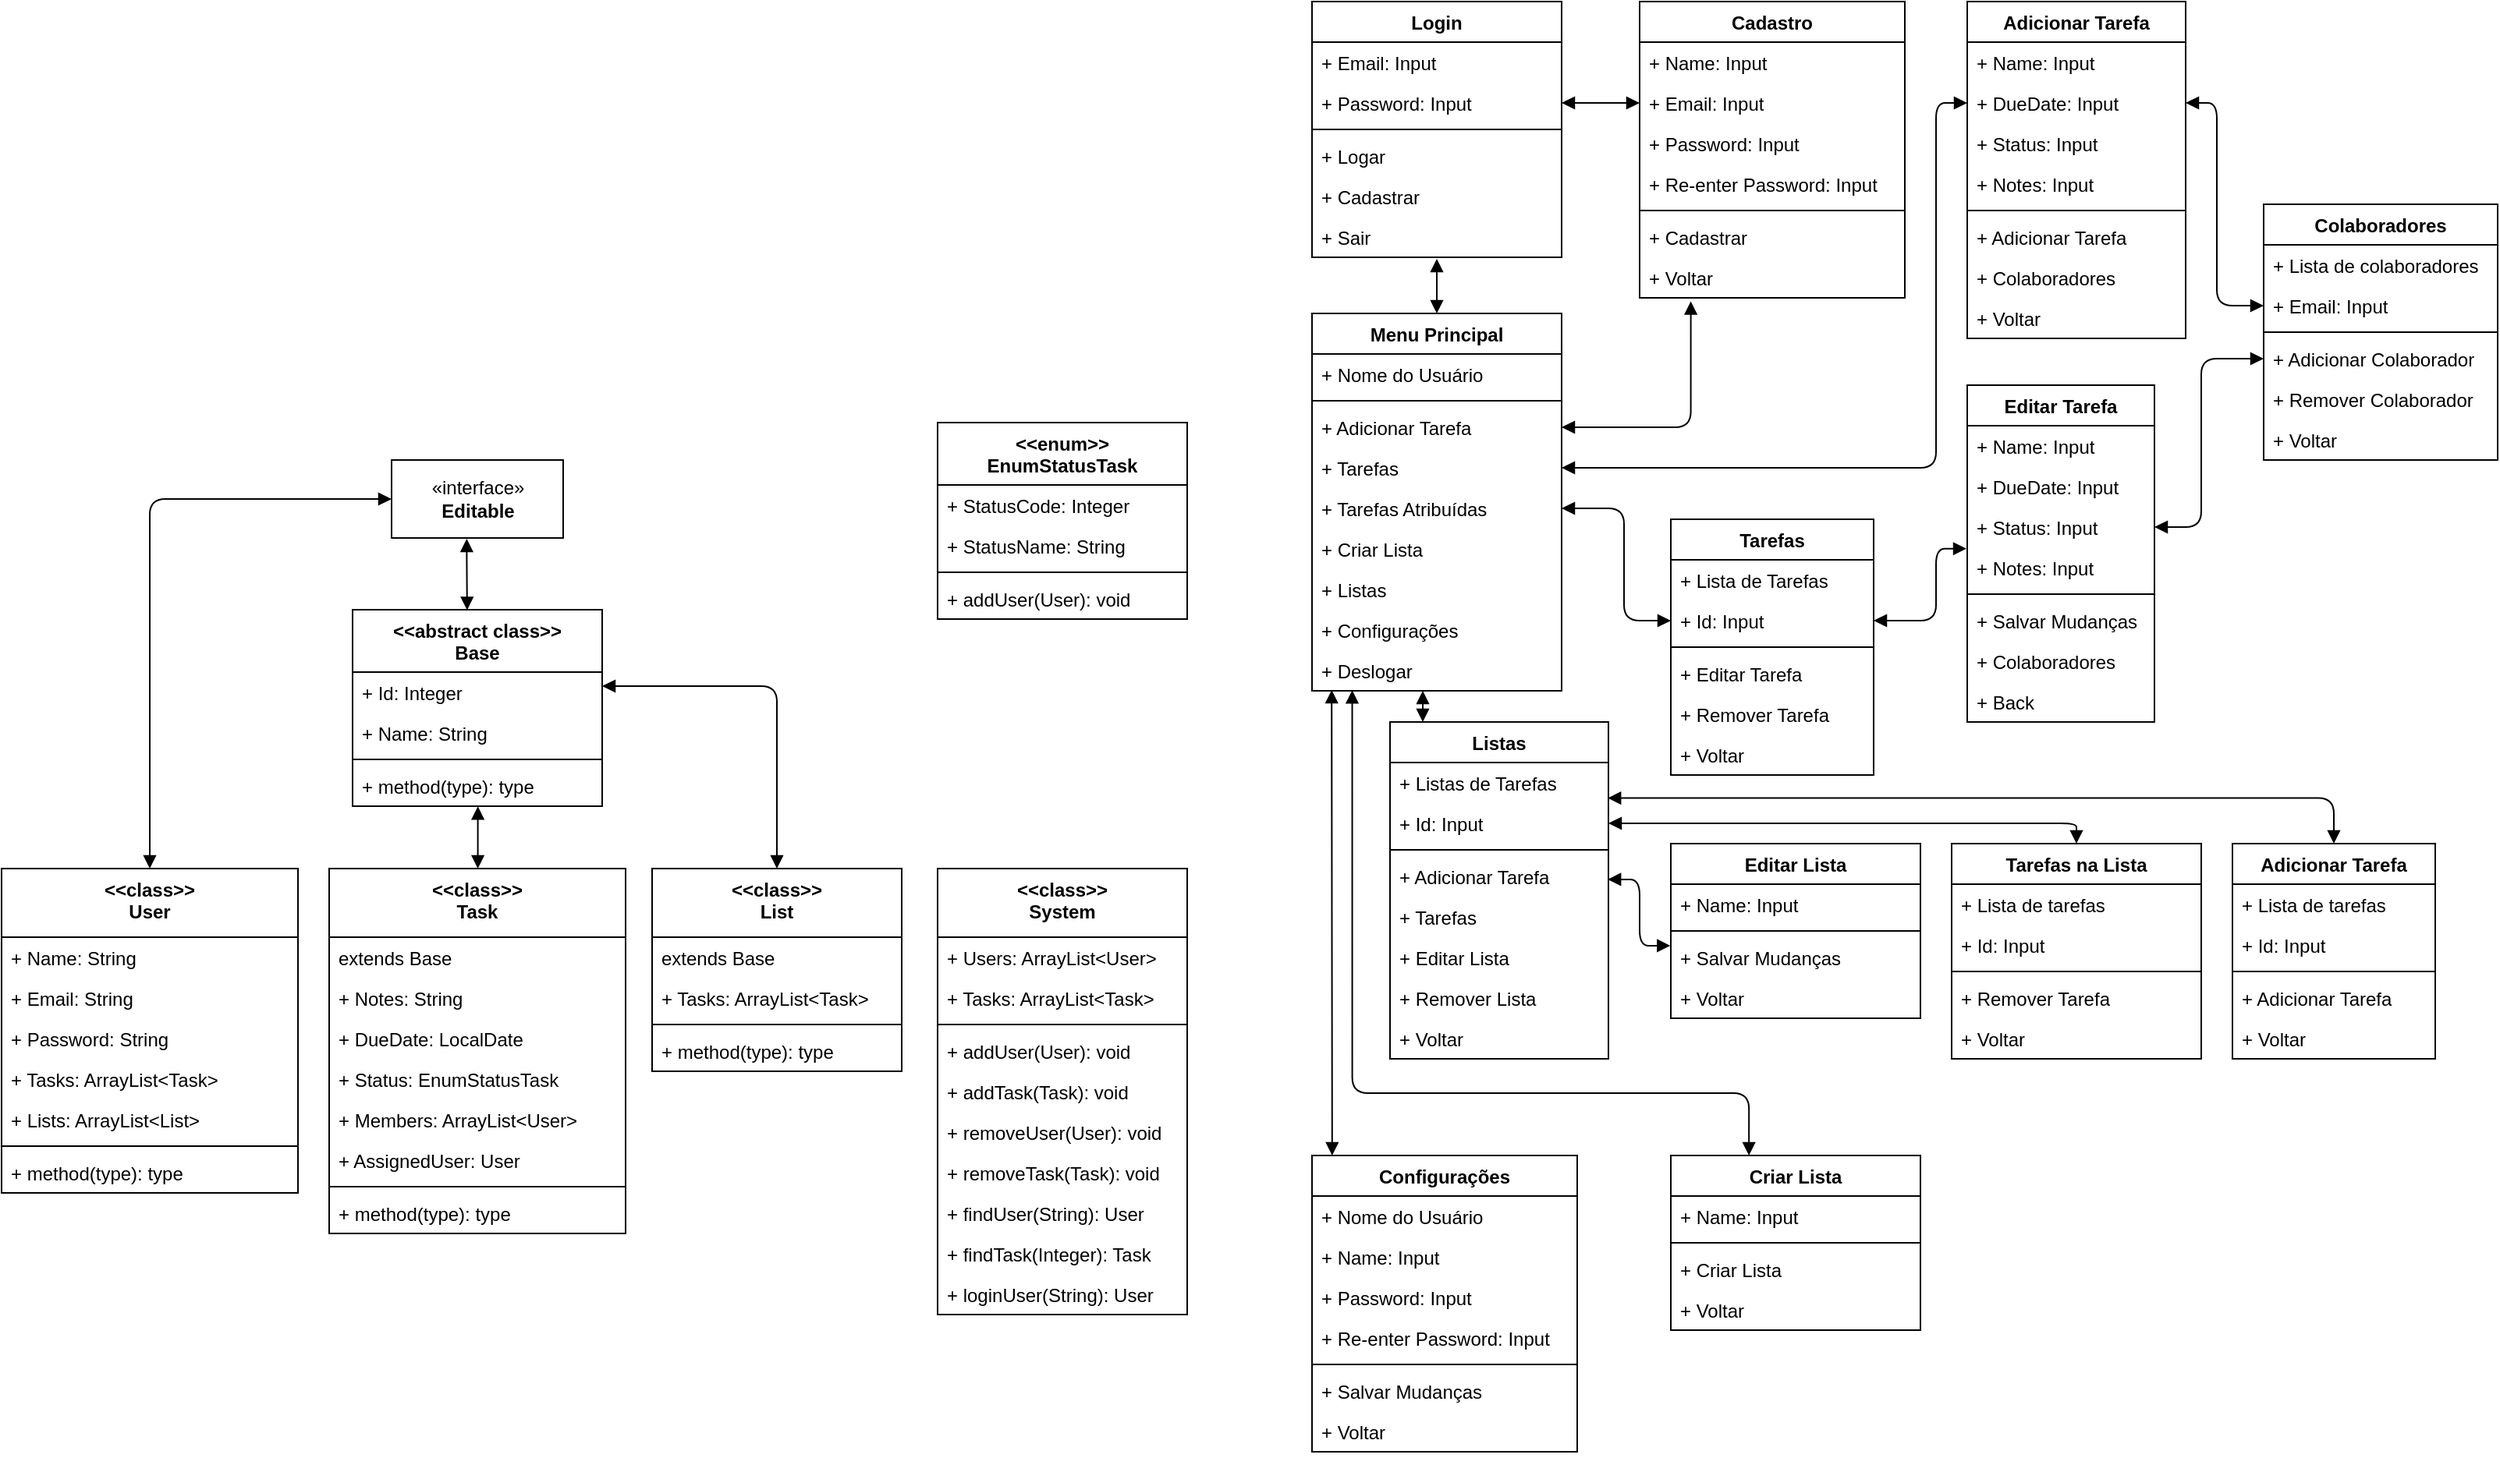 <mxfile version="13.10.1" type="device"><diagram id="C5RBs43oDa-KdzZeNtuy" name="Page-1"><mxGraphModel dx="2012" dy="635" grid="1" gridSize="10" guides="1" tooltips="1" connect="1" arrows="1" fold="1" page="1" pageScale="1" pageWidth="827" pageHeight="1169" math="0" shadow="0"><root><mxCell id="WIyWlLk6GJQsqaUBKTNV-0"/><mxCell id="WIyWlLk6GJQsqaUBKTNV-1" parent="WIyWlLk6GJQsqaUBKTNV-0"/><mxCell id="65RyUPvdLyKTFgdo_uoQ-5" value="&lt;&lt;class&gt;&gt;&#10;User" style="swimlane;fontStyle=1;align=center;verticalAlign=top;childLayout=stackLayout;horizontal=1;startSize=44;horizontalStack=0;resizeParent=1;resizeParentMax=0;resizeLast=0;collapsible=1;marginBottom=0;" parent="WIyWlLk6GJQsqaUBKTNV-1" vertex="1"><mxGeometry x="-790" y="596" width="190" height="208" as="geometry"/></mxCell><mxCell id="65RyUPvdLyKTFgdo_uoQ-6" value="+ Name: String" style="text;strokeColor=none;fillColor=none;align=left;verticalAlign=top;spacingLeft=4;spacingRight=4;overflow=hidden;rotatable=0;points=[[0,0.5],[1,0.5]];portConstraint=eastwest;" parent="65RyUPvdLyKTFgdo_uoQ-5" vertex="1"><mxGeometry y="44" width="190" height="26" as="geometry"/></mxCell><mxCell id="65RyUPvdLyKTFgdo_uoQ-9" value="+ Email: String" style="text;strokeColor=none;fillColor=none;align=left;verticalAlign=top;spacingLeft=4;spacingRight=4;overflow=hidden;rotatable=0;points=[[0,0.5],[1,0.5]];portConstraint=eastwest;" parent="65RyUPvdLyKTFgdo_uoQ-5" vertex="1"><mxGeometry y="70" width="190" height="26" as="geometry"/></mxCell><mxCell id="65RyUPvdLyKTFgdo_uoQ-10" value="+ Password: String" style="text;strokeColor=none;fillColor=none;align=left;verticalAlign=top;spacingLeft=4;spacingRight=4;overflow=hidden;rotatable=0;points=[[0,0.5],[1,0.5]];portConstraint=eastwest;" parent="65RyUPvdLyKTFgdo_uoQ-5" vertex="1"><mxGeometry y="96" width="190" height="26" as="geometry"/></mxCell><mxCell id="65RyUPvdLyKTFgdo_uoQ-127" value="+ Tasks: ArrayList&lt;Task&gt;" style="text;strokeColor=none;fillColor=none;align=left;verticalAlign=top;spacingLeft=4;spacingRight=4;overflow=hidden;rotatable=0;points=[[0,0.5],[1,0.5]];portConstraint=eastwest;" parent="65RyUPvdLyKTFgdo_uoQ-5" vertex="1"><mxGeometry y="122" width="190" height="26" as="geometry"/></mxCell><mxCell id="65RyUPvdLyKTFgdo_uoQ-190" value="+ Lists: ArrayList&lt;List&gt;" style="text;strokeColor=none;fillColor=none;align=left;verticalAlign=top;spacingLeft=4;spacingRight=4;overflow=hidden;rotatable=0;points=[[0,0.5],[1,0.5]];portConstraint=eastwest;" parent="65RyUPvdLyKTFgdo_uoQ-5" vertex="1"><mxGeometry y="148" width="190" height="26" as="geometry"/></mxCell><mxCell id="65RyUPvdLyKTFgdo_uoQ-7" value="" style="line;strokeWidth=1;fillColor=none;align=left;verticalAlign=middle;spacingTop=-1;spacingLeft=3;spacingRight=3;rotatable=0;labelPosition=right;points=[];portConstraint=eastwest;" parent="65RyUPvdLyKTFgdo_uoQ-5" vertex="1"><mxGeometry y="174" width="190" height="8" as="geometry"/></mxCell><mxCell id="65RyUPvdLyKTFgdo_uoQ-8" value="+ method(type): type" style="text;strokeColor=none;fillColor=none;align=left;verticalAlign=top;spacingLeft=4;spacingRight=4;overflow=hidden;rotatable=0;points=[[0,0.5],[1,0.5]];portConstraint=eastwest;" parent="65RyUPvdLyKTFgdo_uoQ-5" vertex="1"><mxGeometry y="182" width="190" height="26" as="geometry"/></mxCell><mxCell id="65RyUPvdLyKTFgdo_uoQ-11" value="&lt;&lt;class&gt;&gt;&#10;Task" style="swimlane;fontStyle=1;align=center;verticalAlign=top;childLayout=stackLayout;horizontal=1;startSize=44;horizontalStack=0;resizeParent=1;resizeParentMax=0;resizeLast=0;collapsible=1;marginBottom=0;" parent="WIyWlLk6GJQsqaUBKTNV-1" vertex="1"><mxGeometry x="-580" y="596" width="190" height="234" as="geometry"><mxRectangle x="385" y="500" width="60" height="26" as="alternateBounds"/></mxGeometry></mxCell><mxCell id="65RyUPvdLyKTFgdo_uoQ-12" value="extends Base" style="text;strokeColor=none;fillColor=none;align=left;verticalAlign=top;spacingLeft=4;spacingRight=4;overflow=hidden;rotatable=0;points=[[0,0.5],[1,0.5]];portConstraint=eastwest;" parent="65RyUPvdLyKTFgdo_uoQ-11" vertex="1"><mxGeometry y="44" width="190" height="26" as="geometry"/></mxCell><mxCell id="65RyUPvdLyKTFgdo_uoQ-16" value="+ Notes: String" style="text;strokeColor=none;fillColor=none;align=left;verticalAlign=top;spacingLeft=4;spacingRight=4;overflow=hidden;rotatable=0;points=[[0,0.5],[1,0.5]];portConstraint=eastwest;" parent="65RyUPvdLyKTFgdo_uoQ-11" vertex="1"><mxGeometry y="70" width="190" height="26" as="geometry"/></mxCell><mxCell id="65RyUPvdLyKTFgdo_uoQ-17" value="+ DueDate: LocalDate" style="text;strokeColor=none;fillColor=none;align=left;verticalAlign=top;spacingLeft=4;spacingRight=4;overflow=hidden;rotatable=0;points=[[0,0.5],[1,0.5]];portConstraint=eastwest;" parent="65RyUPvdLyKTFgdo_uoQ-11" vertex="1"><mxGeometry y="96" width="190" height="26" as="geometry"/></mxCell><mxCell id="65RyUPvdLyKTFgdo_uoQ-18" value="+ Status: EnumStatusTask" style="text;strokeColor=none;fillColor=none;align=left;verticalAlign=top;spacingLeft=4;spacingRight=4;overflow=hidden;rotatable=0;points=[[0,0.5],[1,0.5]];portConstraint=eastwest;" parent="65RyUPvdLyKTFgdo_uoQ-11" vertex="1"><mxGeometry y="122" width="190" height="26" as="geometry"/></mxCell><mxCell id="65RyUPvdLyKTFgdo_uoQ-19" value="+ Members: ArrayList&lt;User&gt;" style="text;strokeColor=none;fillColor=none;align=left;verticalAlign=top;spacingLeft=4;spacingRight=4;overflow=hidden;rotatable=0;points=[[0,0.5],[1,0.5]];portConstraint=eastwest;" parent="65RyUPvdLyKTFgdo_uoQ-11" vertex="1"><mxGeometry y="148" width="190" height="26" as="geometry"/></mxCell><mxCell id="65RyUPvdLyKTFgdo_uoQ-129" value="+ AssignedUser: User" style="text;strokeColor=none;fillColor=none;align=left;verticalAlign=top;spacingLeft=4;spacingRight=4;overflow=hidden;rotatable=0;points=[[0,0.5],[1,0.5]];portConstraint=eastwest;" parent="65RyUPvdLyKTFgdo_uoQ-11" vertex="1"><mxGeometry y="174" width="190" height="26" as="geometry"/></mxCell><mxCell id="65RyUPvdLyKTFgdo_uoQ-13" value="" style="line;strokeWidth=1;fillColor=none;align=left;verticalAlign=middle;spacingTop=-1;spacingLeft=3;spacingRight=3;rotatable=0;labelPosition=right;points=[];portConstraint=eastwest;" parent="65RyUPvdLyKTFgdo_uoQ-11" vertex="1"><mxGeometry y="200" width="190" height="8" as="geometry"/></mxCell><mxCell id="65RyUPvdLyKTFgdo_uoQ-14" value="+ method(type): type" style="text;strokeColor=none;fillColor=none;align=left;verticalAlign=top;spacingLeft=4;spacingRight=4;overflow=hidden;rotatable=0;points=[[0,0.5],[1,0.5]];portConstraint=eastwest;" parent="65RyUPvdLyKTFgdo_uoQ-11" vertex="1"><mxGeometry y="208" width="190" height="26" as="geometry"/></mxCell><mxCell id="65RyUPvdLyKTFgdo_uoQ-20" value="&lt;&lt;class&gt;&gt;&#10;List" style="swimlane;fontStyle=1;align=center;verticalAlign=top;childLayout=stackLayout;horizontal=1;startSize=44;horizontalStack=0;resizeParent=1;resizeParentMax=0;resizeLast=0;collapsible=1;marginBottom=0;" parent="WIyWlLk6GJQsqaUBKTNV-1" vertex="1"><mxGeometry x="-373" y="596" width="160" height="130" as="geometry"/></mxCell><mxCell id="65RyUPvdLyKTFgdo_uoQ-110" value="extends Base" style="text;strokeColor=none;fillColor=none;align=left;verticalAlign=top;spacingLeft=4;spacingRight=4;overflow=hidden;rotatable=0;points=[[0,0.5],[1,0.5]];portConstraint=eastwest;" parent="65RyUPvdLyKTFgdo_uoQ-20" vertex="1"><mxGeometry y="44" width="160" height="26" as="geometry"/></mxCell><mxCell id="65RyUPvdLyKTFgdo_uoQ-24" value="+ Tasks: ArrayList&lt;Task&gt;" style="text;strokeColor=none;fillColor=none;align=left;verticalAlign=top;spacingLeft=4;spacingRight=4;overflow=hidden;rotatable=0;points=[[0,0.5],[1,0.5]];portConstraint=eastwest;" parent="65RyUPvdLyKTFgdo_uoQ-20" vertex="1"><mxGeometry y="70" width="160" height="26" as="geometry"/></mxCell><mxCell id="65RyUPvdLyKTFgdo_uoQ-22" value="" style="line;strokeWidth=1;fillColor=none;align=left;verticalAlign=middle;spacingTop=-1;spacingLeft=3;spacingRight=3;rotatable=0;labelPosition=right;points=[];portConstraint=eastwest;" parent="65RyUPvdLyKTFgdo_uoQ-20" vertex="1"><mxGeometry y="96" width="160" height="8" as="geometry"/></mxCell><mxCell id="65RyUPvdLyKTFgdo_uoQ-23" value="+ method(type): type" style="text;strokeColor=none;fillColor=none;align=left;verticalAlign=top;spacingLeft=4;spacingRight=4;overflow=hidden;rotatable=0;points=[[0,0.5],[1,0.5]];portConstraint=eastwest;" parent="65RyUPvdLyKTFgdo_uoQ-20" vertex="1"><mxGeometry y="104" width="160" height="26" as="geometry"/></mxCell><mxCell id="65RyUPvdLyKTFgdo_uoQ-35" value="Login" style="swimlane;fontStyle=1;align=center;verticalAlign=top;childLayout=stackLayout;horizontal=1;startSize=26;horizontalStack=0;resizeParent=1;resizeParentMax=0;resizeLast=0;collapsible=1;marginBottom=0;" parent="WIyWlLk6GJQsqaUBKTNV-1" vertex="1"><mxGeometry x="50" y="40" width="160" height="164" as="geometry"/></mxCell><mxCell id="65RyUPvdLyKTFgdo_uoQ-36" value="+ Email: Input" style="text;strokeColor=none;fillColor=none;align=left;verticalAlign=top;spacingLeft=4;spacingRight=4;overflow=hidden;rotatable=0;points=[[0,0.5],[1,0.5]];portConstraint=eastwest;" parent="65RyUPvdLyKTFgdo_uoQ-35" vertex="1"><mxGeometry y="26" width="160" height="26" as="geometry"/></mxCell><mxCell id="65RyUPvdLyKTFgdo_uoQ-37" value="+ Password: Input" style="text;strokeColor=none;fillColor=none;align=left;verticalAlign=top;spacingLeft=4;spacingRight=4;overflow=hidden;rotatable=0;points=[[0,0.5],[1,0.5]];portConstraint=eastwest;" parent="65RyUPvdLyKTFgdo_uoQ-35" vertex="1"><mxGeometry y="52" width="160" height="26" as="geometry"/></mxCell><mxCell id="65RyUPvdLyKTFgdo_uoQ-39" value="" style="line;strokeWidth=1;fillColor=none;align=left;verticalAlign=middle;spacingTop=-1;spacingLeft=3;spacingRight=3;rotatable=0;labelPosition=right;points=[];portConstraint=eastwest;" parent="65RyUPvdLyKTFgdo_uoQ-35" vertex="1"><mxGeometry y="78" width="160" height="8" as="geometry"/></mxCell><mxCell id="65RyUPvdLyKTFgdo_uoQ-40" value="+ Logar" style="text;strokeColor=none;fillColor=none;align=left;verticalAlign=top;spacingLeft=4;spacingRight=4;overflow=hidden;rotatable=0;points=[[0,0.5],[1,0.5]];portConstraint=eastwest;" parent="65RyUPvdLyKTFgdo_uoQ-35" vertex="1"><mxGeometry y="86" width="160" height="26" as="geometry"/></mxCell><mxCell id="65RyUPvdLyKTFgdo_uoQ-41" value="+ Cadastrar" style="text;strokeColor=none;fillColor=none;align=left;verticalAlign=top;spacingLeft=4;spacingRight=4;overflow=hidden;rotatable=0;points=[[0,0.5],[1,0.5]];portConstraint=eastwest;" parent="65RyUPvdLyKTFgdo_uoQ-35" vertex="1"><mxGeometry y="112" width="160" height="26" as="geometry"/></mxCell><mxCell id="65RyUPvdLyKTFgdo_uoQ-42" value="+ Sair" style="text;strokeColor=none;fillColor=none;align=left;verticalAlign=top;spacingLeft=4;spacingRight=4;overflow=hidden;rotatable=0;points=[[0,0.5],[1,0.5]];portConstraint=eastwest;" parent="65RyUPvdLyKTFgdo_uoQ-35" vertex="1"><mxGeometry y="138" width="160" height="26" as="geometry"/></mxCell><mxCell id="65RyUPvdLyKTFgdo_uoQ-43" value="Cadastro" style="swimlane;fontStyle=1;align=center;verticalAlign=top;childLayout=stackLayout;horizontal=1;startSize=26;horizontalStack=0;resizeParent=1;resizeParentMax=0;resizeLast=0;collapsible=1;marginBottom=0;" parent="WIyWlLk6GJQsqaUBKTNV-1" vertex="1"><mxGeometry x="260" y="40" width="170" height="190" as="geometry"/></mxCell><mxCell id="65RyUPvdLyKTFgdo_uoQ-44" value="+ Name: Input" style="text;strokeColor=none;fillColor=none;align=left;verticalAlign=top;spacingLeft=4;spacingRight=4;overflow=hidden;rotatable=0;points=[[0,0.5],[1,0.5]];portConstraint=eastwest;" parent="65RyUPvdLyKTFgdo_uoQ-43" vertex="1"><mxGeometry y="26" width="170" height="26" as="geometry"/></mxCell><mxCell id="65RyUPvdLyKTFgdo_uoQ-45" value="+ Email: Input" style="text;strokeColor=none;fillColor=none;align=left;verticalAlign=top;spacingLeft=4;spacingRight=4;overflow=hidden;rotatable=0;points=[[0,0.5],[1,0.5]];portConstraint=eastwest;" parent="65RyUPvdLyKTFgdo_uoQ-43" vertex="1"><mxGeometry y="52" width="170" height="26" as="geometry"/></mxCell><mxCell id="65RyUPvdLyKTFgdo_uoQ-50" value="+ Password: Input" style="text;strokeColor=none;fillColor=none;align=left;verticalAlign=top;spacingLeft=4;spacingRight=4;overflow=hidden;rotatable=0;points=[[0,0.5],[1,0.5]];portConstraint=eastwest;" parent="65RyUPvdLyKTFgdo_uoQ-43" vertex="1"><mxGeometry y="78" width="170" height="26" as="geometry"/></mxCell><mxCell id="65RyUPvdLyKTFgdo_uoQ-51" value="+ Re-enter Password: Input" style="text;strokeColor=none;fillColor=none;align=left;verticalAlign=top;spacingLeft=4;spacingRight=4;overflow=hidden;rotatable=0;points=[[0,0.5],[1,0.5]];portConstraint=eastwest;" parent="65RyUPvdLyKTFgdo_uoQ-43" vertex="1"><mxGeometry y="104" width="170" height="26" as="geometry"/></mxCell><mxCell id="65RyUPvdLyKTFgdo_uoQ-46" value="" style="line;strokeWidth=1;fillColor=none;align=left;verticalAlign=middle;spacingTop=-1;spacingLeft=3;spacingRight=3;rotatable=0;labelPosition=right;points=[];portConstraint=eastwest;" parent="65RyUPvdLyKTFgdo_uoQ-43" vertex="1"><mxGeometry y="130" width="170" height="8" as="geometry"/></mxCell><mxCell id="65RyUPvdLyKTFgdo_uoQ-48" value="+ Cadastrar" style="text;strokeColor=none;fillColor=none;align=left;verticalAlign=top;spacingLeft=4;spacingRight=4;overflow=hidden;rotatable=0;points=[[0,0.5],[1,0.5]];portConstraint=eastwest;" parent="65RyUPvdLyKTFgdo_uoQ-43" vertex="1"><mxGeometry y="138" width="170" height="26" as="geometry"/></mxCell><mxCell id="65RyUPvdLyKTFgdo_uoQ-49" value="+ Voltar" style="text;strokeColor=none;fillColor=none;align=left;verticalAlign=top;spacingLeft=4;spacingRight=4;overflow=hidden;rotatable=0;points=[[0,0.5],[1,0.5]];portConstraint=eastwest;" parent="65RyUPvdLyKTFgdo_uoQ-43" vertex="1"><mxGeometry y="164" width="170" height="26" as="geometry"/></mxCell><mxCell id="65RyUPvdLyKTFgdo_uoQ-52" value="Menu Principal" style="swimlane;fontStyle=1;align=center;verticalAlign=top;childLayout=stackLayout;horizontal=1;startSize=26;horizontalStack=0;resizeParent=1;resizeParentMax=0;resizeLast=0;collapsible=1;marginBottom=0;" parent="WIyWlLk6GJQsqaUBKTNV-1" vertex="1"><mxGeometry x="50" y="240" width="160" height="242" as="geometry"/></mxCell><mxCell id="65RyUPvdLyKTFgdo_uoQ-58" value="+ Nome do Usuário" style="text;strokeColor=none;fillColor=none;align=left;verticalAlign=top;spacingLeft=4;spacingRight=4;overflow=hidden;rotatable=0;points=[[0,0.5],[1,0.5]];portConstraint=eastwest;" parent="65RyUPvdLyKTFgdo_uoQ-52" vertex="1"><mxGeometry y="26" width="160" height="26" as="geometry"/></mxCell><mxCell id="65RyUPvdLyKTFgdo_uoQ-57" value="" style="line;strokeWidth=1;fillColor=none;align=left;verticalAlign=middle;spacingTop=-1;spacingLeft=3;spacingRight=3;rotatable=0;labelPosition=right;points=[];portConstraint=eastwest;" parent="65RyUPvdLyKTFgdo_uoQ-52" vertex="1"><mxGeometry y="52" width="160" height="8" as="geometry"/></mxCell><mxCell id="65RyUPvdLyKTFgdo_uoQ-61" value="+ Adicionar Tarefa" style="text;strokeColor=none;fillColor=none;align=left;verticalAlign=top;spacingLeft=4;spacingRight=4;overflow=hidden;rotatable=0;points=[[0,0.5],[1,0.5]];portConstraint=eastwest;" parent="65RyUPvdLyKTFgdo_uoQ-52" vertex="1"><mxGeometry y="60" width="160" height="26" as="geometry"/></mxCell><mxCell id="65RyUPvdLyKTFgdo_uoQ-60" value="+ Tarefas" style="text;strokeColor=none;fillColor=none;align=left;verticalAlign=top;spacingLeft=4;spacingRight=4;overflow=hidden;rotatable=0;points=[[0,0.5],[1,0.5]];portConstraint=eastwest;" parent="65RyUPvdLyKTFgdo_uoQ-52" vertex="1"><mxGeometry y="86" width="160" height="26" as="geometry"/></mxCell><mxCell id="65RyUPvdLyKTFgdo_uoQ-164" value="+ Tarefas Atribuídas" style="text;strokeColor=none;fillColor=none;align=left;verticalAlign=top;spacingLeft=4;spacingRight=4;overflow=hidden;rotatable=0;points=[[0,0.5],[1,0.5]];portConstraint=eastwest;" parent="65RyUPvdLyKTFgdo_uoQ-52" vertex="1"><mxGeometry y="112" width="160" height="26" as="geometry"/></mxCell><mxCell id="65RyUPvdLyKTFgdo_uoQ-62" value="+ Criar Lista" style="text;strokeColor=none;fillColor=none;align=left;verticalAlign=top;spacingLeft=4;spacingRight=4;overflow=hidden;rotatable=0;points=[[0,0.5],[1,0.5]];portConstraint=eastwest;" parent="65RyUPvdLyKTFgdo_uoQ-52" vertex="1"><mxGeometry y="138" width="160" height="26" as="geometry"/></mxCell><mxCell id="65RyUPvdLyKTFgdo_uoQ-64" value="+ Listas" style="text;strokeColor=none;fillColor=none;align=left;verticalAlign=top;spacingLeft=4;spacingRight=4;overflow=hidden;rotatable=0;points=[[0,0.5],[1,0.5]];portConstraint=eastwest;" parent="65RyUPvdLyKTFgdo_uoQ-52" vertex="1"><mxGeometry y="164" width="160" height="26" as="geometry"/></mxCell><mxCell id="65RyUPvdLyKTFgdo_uoQ-191" value="+ Configurações" style="text;strokeColor=none;fillColor=none;align=left;verticalAlign=top;spacingLeft=4;spacingRight=4;overflow=hidden;rotatable=0;points=[[0,0.5],[1,0.5]];portConstraint=eastwest;" parent="65RyUPvdLyKTFgdo_uoQ-52" vertex="1"><mxGeometry y="190" width="160" height="26" as="geometry"/></mxCell><mxCell id="65RyUPvdLyKTFgdo_uoQ-59" value="+ Deslogar" style="text;strokeColor=none;fillColor=none;align=left;verticalAlign=top;spacingLeft=4;spacingRight=4;overflow=hidden;rotatable=0;points=[[0,0.5],[1,0.5]];portConstraint=eastwest;" parent="65RyUPvdLyKTFgdo_uoQ-52" vertex="1"><mxGeometry y="216" width="160" height="26" as="geometry"/></mxCell><mxCell id="65RyUPvdLyKTFgdo_uoQ-65" value="Adicionar Tarefa" style="swimlane;fontStyle=1;align=center;verticalAlign=top;childLayout=stackLayout;horizontal=1;startSize=26;horizontalStack=0;resizeParent=1;resizeParentMax=0;resizeLast=0;collapsible=1;marginBottom=0;" parent="WIyWlLk6GJQsqaUBKTNV-1" vertex="1"><mxGeometry x="470" y="40" width="140" height="216" as="geometry"/></mxCell><mxCell id="65RyUPvdLyKTFgdo_uoQ-66" value="+ Name: Input" style="text;strokeColor=none;fillColor=none;align=left;verticalAlign=top;spacingLeft=4;spacingRight=4;overflow=hidden;rotatable=0;points=[[0,0.5],[1,0.5]];portConstraint=eastwest;" parent="65RyUPvdLyKTFgdo_uoQ-65" vertex="1"><mxGeometry y="26" width="140" height="26" as="geometry"/></mxCell><mxCell id="65RyUPvdLyKTFgdo_uoQ-74" value="+ DueDate: Input" style="text;strokeColor=none;fillColor=none;align=left;verticalAlign=top;spacingLeft=4;spacingRight=4;overflow=hidden;rotatable=0;points=[[0,0.5],[1,0.5]];portConstraint=eastwest;" parent="65RyUPvdLyKTFgdo_uoQ-65" vertex="1"><mxGeometry y="52" width="140" height="26" as="geometry"/></mxCell><mxCell id="65RyUPvdLyKTFgdo_uoQ-75" value="+ Status: Input" style="text;strokeColor=none;fillColor=none;align=left;verticalAlign=top;spacingLeft=4;spacingRight=4;overflow=hidden;rotatable=0;points=[[0,0.5],[1,0.5]];portConstraint=eastwest;" parent="65RyUPvdLyKTFgdo_uoQ-65" vertex="1"><mxGeometry y="78" width="140" height="26" as="geometry"/></mxCell><mxCell id="65RyUPvdLyKTFgdo_uoQ-100" value="+ Notes: Input" style="text;strokeColor=none;fillColor=none;align=left;verticalAlign=top;spacingLeft=4;spacingRight=4;overflow=hidden;rotatable=0;points=[[0,0.5],[1,0.5]];portConstraint=eastwest;" parent="65RyUPvdLyKTFgdo_uoQ-65" vertex="1"><mxGeometry y="104" width="140" height="26" as="geometry"/></mxCell><mxCell id="65RyUPvdLyKTFgdo_uoQ-67" value="" style="line;strokeWidth=1;fillColor=none;align=left;verticalAlign=middle;spacingTop=-1;spacingLeft=3;spacingRight=3;rotatable=0;labelPosition=right;points=[];portConstraint=eastwest;" parent="65RyUPvdLyKTFgdo_uoQ-65" vertex="1"><mxGeometry y="130" width="140" height="8" as="geometry"/></mxCell><mxCell id="65RyUPvdLyKTFgdo_uoQ-70" value="+ Adicionar Tarefa" style="text;strokeColor=none;fillColor=none;align=left;verticalAlign=top;spacingLeft=4;spacingRight=4;overflow=hidden;rotatable=0;points=[[0,0.5],[1,0.5]];portConstraint=eastwest;" parent="65RyUPvdLyKTFgdo_uoQ-65" vertex="1"><mxGeometry y="138" width="140" height="26" as="geometry"/></mxCell><mxCell id="65RyUPvdLyKTFgdo_uoQ-68" value="+ Colaboradores" style="text;strokeColor=none;fillColor=none;align=left;verticalAlign=top;spacingLeft=4;spacingRight=4;overflow=hidden;rotatable=0;points=[[0,0.5],[1,0.5]];portConstraint=eastwest;" parent="65RyUPvdLyKTFgdo_uoQ-65" vertex="1"><mxGeometry y="164" width="140" height="26" as="geometry"/></mxCell><mxCell id="65RyUPvdLyKTFgdo_uoQ-73" value="+ Voltar" style="text;strokeColor=none;fillColor=none;align=left;verticalAlign=top;spacingLeft=4;spacingRight=4;overflow=hidden;rotatable=0;points=[[0,0.5],[1,0.5]];portConstraint=eastwest;" parent="65RyUPvdLyKTFgdo_uoQ-65" vertex="1"><mxGeometry y="190" width="140" height="26" as="geometry"/></mxCell><mxCell id="65RyUPvdLyKTFgdo_uoQ-77" value="Colaboradores" style="swimlane;fontStyle=1;align=center;verticalAlign=top;childLayout=stackLayout;horizontal=1;startSize=26;horizontalStack=0;resizeParent=1;resizeParentMax=0;resizeLast=0;collapsible=1;marginBottom=0;" parent="WIyWlLk6GJQsqaUBKTNV-1" vertex="1"><mxGeometry x="660" y="170" width="150" height="164" as="geometry"/></mxCell><mxCell id="65RyUPvdLyKTFgdo_uoQ-78" value="+ Lista de colaboradores" style="text;strokeColor=none;fillColor=none;align=left;verticalAlign=top;spacingLeft=4;spacingRight=4;overflow=hidden;rotatable=0;points=[[0,0.5],[1,0.5]];portConstraint=eastwest;" parent="65RyUPvdLyKTFgdo_uoQ-77" vertex="1"><mxGeometry y="26" width="150" height="26" as="geometry"/></mxCell><mxCell id="65RyUPvdLyKTFgdo_uoQ-79" value="+ Email: Input" style="text;strokeColor=none;fillColor=none;align=left;verticalAlign=top;spacingLeft=4;spacingRight=4;overflow=hidden;rotatable=0;points=[[0,0.5],[1,0.5]];portConstraint=eastwest;" parent="65RyUPvdLyKTFgdo_uoQ-77" vertex="1"><mxGeometry y="52" width="150" height="26" as="geometry"/></mxCell><mxCell id="65RyUPvdLyKTFgdo_uoQ-81" value="" style="line;strokeWidth=1;fillColor=none;align=left;verticalAlign=middle;spacingTop=-1;spacingLeft=3;spacingRight=3;rotatable=0;labelPosition=right;points=[];portConstraint=eastwest;" parent="65RyUPvdLyKTFgdo_uoQ-77" vertex="1"><mxGeometry y="78" width="150" height="8" as="geometry"/></mxCell><mxCell id="65RyUPvdLyKTFgdo_uoQ-82" value="+ Adicionar Colaborador" style="text;strokeColor=none;fillColor=none;align=left;verticalAlign=top;spacingLeft=4;spacingRight=4;overflow=hidden;rotatable=0;points=[[0,0.5],[1,0.5]];portConstraint=eastwest;" parent="65RyUPvdLyKTFgdo_uoQ-77" vertex="1"><mxGeometry y="86" width="150" height="26" as="geometry"/></mxCell><mxCell id="65RyUPvdLyKTFgdo_uoQ-83" value="+ Remover Colaborador" style="text;strokeColor=none;fillColor=none;align=left;verticalAlign=top;spacingLeft=4;spacingRight=4;overflow=hidden;rotatable=0;points=[[0,0.5],[1,0.5]];portConstraint=eastwest;" parent="65RyUPvdLyKTFgdo_uoQ-77" vertex="1"><mxGeometry y="112" width="150" height="26" as="geometry"/></mxCell><mxCell id="65RyUPvdLyKTFgdo_uoQ-84" value="+ Voltar" style="text;strokeColor=none;fillColor=none;align=left;verticalAlign=top;spacingLeft=4;spacingRight=4;overflow=hidden;rotatable=0;points=[[0,0.5],[1,0.5]];portConstraint=eastwest;" parent="65RyUPvdLyKTFgdo_uoQ-77" vertex="1"><mxGeometry y="138" width="150" height="26" as="geometry"/></mxCell><mxCell id="65RyUPvdLyKTFgdo_uoQ-85" value="Tarefas" style="swimlane;fontStyle=1;align=center;verticalAlign=top;childLayout=stackLayout;horizontal=1;startSize=26;horizontalStack=0;resizeParent=1;resizeParentMax=0;resizeLast=0;collapsible=1;marginBottom=0;" parent="WIyWlLk6GJQsqaUBKTNV-1" vertex="1"><mxGeometry x="280" y="372" width="130" height="164" as="geometry"/></mxCell><mxCell id="65RyUPvdLyKTFgdo_uoQ-86" value="+ Lista de Tarefas" style="text;strokeColor=none;fillColor=none;align=left;verticalAlign=top;spacingLeft=4;spacingRight=4;overflow=hidden;rotatable=0;points=[[0,0.5],[1,0.5]];portConstraint=eastwest;" parent="65RyUPvdLyKTFgdo_uoQ-85" vertex="1"><mxGeometry y="26" width="130" height="26" as="geometry"/></mxCell><mxCell id="65RyUPvdLyKTFgdo_uoQ-87" value="+ Id: Input" style="text;strokeColor=none;fillColor=none;align=left;verticalAlign=top;spacingLeft=4;spacingRight=4;overflow=hidden;rotatable=0;points=[[0,0.5],[1,0.5]];portConstraint=eastwest;" parent="65RyUPvdLyKTFgdo_uoQ-85" vertex="1"><mxGeometry y="52" width="130" height="26" as="geometry"/></mxCell><mxCell id="65RyUPvdLyKTFgdo_uoQ-88" value="" style="line;strokeWidth=1;fillColor=none;align=left;verticalAlign=middle;spacingTop=-1;spacingLeft=3;spacingRight=3;rotatable=0;labelPosition=right;points=[];portConstraint=eastwest;" parent="65RyUPvdLyKTFgdo_uoQ-85" vertex="1"><mxGeometry y="78" width="130" height="8" as="geometry"/></mxCell><mxCell id="65RyUPvdLyKTFgdo_uoQ-90" value="+ Editar Tarefa" style="text;strokeColor=none;fillColor=none;align=left;verticalAlign=top;spacingLeft=4;spacingRight=4;overflow=hidden;rotatable=0;points=[[0,0.5],[1,0.5]];portConstraint=eastwest;" parent="65RyUPvdLyKTFgdo_uoQ-85" vertex="1"><mxGeometry y="86" width="130" height="26" as="geometry"/></mxCell><mxCell id="65RyUPvdLyKTFgdo_uoQ-89" value="+ Remover Tarefa" style="text;strokeColor=none;fillColor=none;align=left;verticalAlign=top;spacingLeft=4;spacingRight=4;overflow=hidden;rotatable=0;points=[[0,0.5],[1,0.5]];portConstraint=eastwest;" parent="65RyUPvdLyKTFgdo_uoQ-85" vertex="1"><mxGeometry y="112" width="130" height="26" as="geometry"/></mxCell><mxCell id="65RyUPvdLyKTFgdo_uoQ-91" value="+ Voltar" style="text;strokeColor=none;fillColor=none;align=left;verticalAlign=top;spacingLeft=4;spacingRight=4;overflow=hidden;rotatable=0;points=[[0,0.5],[1,0.5]];portConstraint=eastwest;" parent="65RyUPvdLyKTFgdo_uoQ-85" vertex="1"><mxGeometry y="138" width="130" height="26" as="geometry"/></mxCell><mxCell id="65RyUPvdLyKTFgdo_uoQ-92" value="Editar Tarefa" style="swimlane;fontStyle=1;align=center;verticalAlign=top;childLayout=stackLayout;horizontal=1;startSize=26;horizontalStack=0;resizeParent=1;resizeParentMax=0;resizeLast=0;collapsible=1;marginBottom=0;" parent="WIyWlLk6GJQsqaUBKTNV-1" vertex="1"><mxGeometry x="470" y="286" width="120" height="216" as="geometry"/></mxCell><mxCell id="65RyUPvdLyKTFgdo_uoQ-93" value="+ Name: Input" style="text;strokeColor=none;fillColor=none;align=left;verticalAlign=top;spacingLeft=4;spacingRight=4;overflow=hidden;rotatable=0;points=[[0,0.5],[1,0.5]];portConstraint=eastwest;" parent="65RyUPvdLyKTFgdo_uoQ-92" vertex="1"><mxGeometry y="26" width="120" height="26" as="geometry"/></mxCell><mxCell id="65RyUPvdLyKTFgdo_uoQ-94" value="+ DueDate: Input" style="text;strokeColor=none;fillColor=none;align=left;verticalAlign=top;spacingLeft=4;spacingRight=4;overflow=hidden;rotatable=0;points=[[0,0.5],[1,0.5]];portConstraint=eastwest;" parent="65RyUPvdLyKTFgdo_uoQ-92" vertex="1"><mxGeometry y="52" width="120" height="26" as="geometry"/></mxCell><mxCell id="65RyUPvdLyKTFgdo_uoQ-95" value="+ Status: Input" style="text;strokeColor=none;fillColor=none;align=left;verticalAlign=top;spacingLeft=4;spacingRight=4;overflow=hidden;rotatable=0;points=[[0,0.5],[1,0.5]];portConstraint=eastwest;" parent="65RyUPvdLyKTFgdo_uoQ-92" vertex="1"><mxGeometry y="78" width="120" height="26" as="geometry"/></mxCell><mxCell id="65RyUPvdLyKTFgdo_uoQ-101" value="+ Notes: Input" style="text;strokeColor=none;fillColor=none;align=left;verticalAlign=top;spacingLeft=4;spacingRight=4;overflow=hidden;rotatable=0;points=[[0,0.5],[1,0.5]];portConstraint=eastwest;" parent="65RyUPvdLyKTFgdo_uoQ-92" vertex="1"><mxGeometry y="104" width="120" height="26" as="geometry"/></mxCell><mxCell id="65RyUPvdLyKTFgdo_uoQ-96" value="" style="line;strokeWidth=1;fillColor=none;align=left;verticalAlign=middle;spacingTop=-1;spacingLeft=3;spacingRight=3;rotatable=0;labelPosition=right;points=[];portConstraint=eastwest;" parent="65RyUPvdLyKTFgdo_uoQ-92" vertex="1"><mxGeometry y="130" width="120" height="8" as="geometry"/></mxCell><mxCell id="65RyUPvdLyKTFgdo_uoQ-98" value="+ Salvar Mudanças" style="text;strokeColor=none;fillColor=none;align=left;verticalAlign=top;spacingLeft=4;spacingRight=4;overflow=hidden;rotatable=0;points=[[0,0.5],[1,0.5]];portConstraint=eastwest;" parent="65RyUPvdLyKTFgdo_uoQ-92" vertex="1"><mxGeometry y="138" width="120" height="26" as="geometry"/></mxCell><mxCell id="65RyUPvdLyKTFgdo_uoQ-102" value="+ Colaboradores" style="text;strokeColor=none;fillColor=none;align=left;verticalAlign=top;spacingLeft=4;spacingRight=4;overflow=hidden;rotatable=0;points=[[0,0.5],[1,0.5]];portConstraint=eastwest;" parent="65RyUPvdLyKTFgdo_uoQ-92" vertex="1"><mxGeometry y="164" width="120" height="26" as="geometry"/></mxCell><mxCell id="65RyUPvdLyKTFgdo_uoQ-99" value="+ Back" style="text;strokeColor=none;fillColor=none;align=left;verticalAlign=top;spacingLeft=4;spacingRight=4;overflow=hidden;rotatable=0;points=[[0,0.5],[1,0.5]];portConstraint=eastwest;" parent="65RyUPvdLyKTFgdo_uoQ-92" vertex="1"><mxGeometry y="190" width="120" height="26" as="geometry"/></mxCell><mxCell id="65RyUPvdLyKTFgdo_uoQ-103" value="Listas" style="swimlane;fontStyle=1;align=center;verticalAlign=top;childLayout=stackLayout;horizontal=1;startSize=26;horizontalStack=0;resizeParent=1;resizeParentMax=0;resizeLast=0;collapsible=1;marginBottom=0;" parent="WIyWlLk6GJQsqaUBKTNV-1" vertex="1"><mxGeometry x="100" y="502" width="140" height="216" as="geometry"/></mxCell><mxCell id="65RyUPvdLyKTFgdo_uoQ-104" value="+ Listas de Tarefas&#10;" style="text;strokeColor=none;fillColor=none;align=left;verticalAlign=top;spacingLeft=4;spacingRight=4;overflow=hidden;rotatable=0;points=[[0,0.5],[1,0.5]];portConstraint=eastwest;" parent="65RyUPvdLyKTFgdo_uoQ-103" vertex="1"><mxGeometry y="26" width="140" height="26" as="geometry"/></mxCell><mxCell id="65RyUPvdLyKTFgdo_uoQ-105" value="+ Id: Input" style="text;strokeColor=none;fillColor=none;align=left;verticalAlign=top;spacingLeft=4;spacingRight=4;overflow=hidden;rotatable=0;points=[[0,0.5],[1,0.5]];portConstraint=eastwest;" parent="65RyUPvdLyKTFgdo_uoQ-103" vertex="1"><mxGeometry y="52" width="140" height="26" as="geometry"/></mxCell><mxCell id="65RyUPvdLyKTFgdo_uoQ-106" value="" style="line;strokeWidth=1;fillColor=none;align=left;verticalAlign=middle;spacingTop=-1;spacingLeft=3;spacingRight=3;rotatable=0;labelPosition=right;points=[];portConstraint=eastwest;" parent="65RyUPvdLyKTFgdo_uoQ-103" vertex="1"><mxGeometry y="78" width="140" height="8" as="geometry"/></mxCell><mxCell id="65RyUPvdLyKTFgdo_uoQ-107" value="+ Adicionar Tarefa" style="text;strokeColor=none;fillColor=none;align=left;verticalAlign=top;spacingLeft=4;spacingRight=4;overflow=hidden;rotatable=0;points=[[0,0.5],[1,0.5]];portConstraint=eastwest;" parent="65RyUPvdLyKTFgdo_uoQ-103" vertex="1"><mxGeometry y="86" width="140" height="26" as="geometry"/></mxCell><mxCell id="65RyUPvdLyKTFgdo_uoQ-118" value="+ Tarefas" style="text;strokeColor=none;fillColor=none;align=left;verticalAlign=top;spacingLeft=4;spacingRight=4;overflow=hidden;rotatable=0;points=[[0,0.5],[1,0.5]];portConstraint=eastwest;" parent="65RyUPvdLyKTFgdo_uoQ-103" vertex="1"><mxGeometry y="112" width="140" height="26" as="geometry"/></mxCell><mxCell id="65RyUPvdLyKTFgdo_uoQ-170" value="+ Editar Lista" style="text;strokeColor=none;fillColor=none;align=left;verticalAlign=top;spacingLeft=4;spacingRight=4;overflow=hidden;rotatable=0;points=[[0,0.5],[1,0.5]];portConstraint=eastwest;" parent="65RyUPvdLyKTFgdo_uoQ-103" vertex="1"><mxGeometry y="138" width="140" height="26" as="geometry"/></mxCell><mxCell id="65RyUPvdLyKTFgdo_uoQ-108" value="+ Remover Lista" style="text;strokeColor=none;fillColor=none;align=left;verticalAlign=top;spacingLeft=4;spacingRight=4;overflow=hidden;rotatable=0;points=[[0,0.5],[1,0.5]];portConstraint=eastwest;" parent="65RyUPvdLyKTFgdo_uoQ-103" vertex="1"><mxGeometry y="164" width="140" height="26" as="geometry"/></mxCell><mxCell id="65RyUPvdLyKTFgdo_uoQ-109" value="+ Voltar" style="text;strokeColor=none;fillColor=none;align=left;verticalAlign=top;spacingLeft=4;spacingRight=4;overflow=hidden;rotatable=0;points=[[0,0.5],[1,0.5]];portConstraint=eastwest;" parent="65RyUPvdLyKTFgdo_uoQ-103" vertex="1"><mxGeometry y="190" width="140" height="26" as="geometry"/></mxCell><mxCell id="65RyUPvdLyKTFgdo_uoQ-111" value="Adicionar Tarefa" style="swimlane;fontStyle=1;align=center;verticalAlign=top;childLayout=stackLayout;horizontal=1;startSize=26;horizontalStack=0;resizeParent=1;resizeParentMax=0;resizeLast=0;collapsible=1;marginBottom=0;" parent="WIyWlLk6GJQsqaUBKTNV-1" vertex="1"><mxGeometry x="640" y="580" width="130" height="138" as="geometry"/></mxCell><mxCell id="65RyUPvdLyKTFgdo_uoQ-112" value="+ Lista de tarefas" style="text;strokeColor=none;fillColor=none;align=left;verticalAlign=top;spacingLeft=4;spacingRight=4;overflow=hidden;rotatable=0;points=[[0,0.5],[1,0.5]];portConstraint=eastwest;" parent="65RyUPvdLyKTFgdo_uoQ-111" vertex="1"><mxGeometry y="26" width="130" height="26" as="geometry"/></mxCell><mxCell id="65RyUPvdLyKTFgdo_uoQ-113" value="+ Id: Input" style="text;strokeColor=none;fillColor=none;align=left;verticalAlign=top;spacingLeft=4;spacingRight=4;overflow=hidden;rotatable=0;points=[[0,0.5],[1,0.5]];portConstraint=eastwest;" parent="65RyUPvdLyKTFgdo_uoQ-111" vertex="1"><mxGeometry y="52" width="130" height="26" as="geometry"/></mxCell><mxCell id="65RyUPvdLyKTFgdo_uoQ-114" value="" style="line;strokeWidth=1;fillColor=none;align=left;verticalAlign=middle;spacingTop=-1;spacingLeft=3;spacingRight=3;rotatable=0;labelPosition=right;points=[];portConstraint=eastwest;" parent="65RyUPvdLyKTFgdo_uoQ-111" vertex="1"><mxGeometry y="78" width="130" height="8" as="geometry"/></mxCell><mxCell id="65RyUPvdLyKTFgdo_uoQ-115" value="+ Adicionar Tarefa" style="text;strokeColor=none;fillColor=none;align=left;verticalAlign=top;spacingLeft=4;spacingRight=4;overflow=hidden;rotatable=0;points=[[0,0.5],[1,0.5]];portConstraint=eastwest;" parent="65RyUPvdLyKTFgdo_uoQ-111" vertex="1"><mxGeometry y="86" width="130" height="26" as="geometry"/></mxCell><mxCell id="65RyUPvdLyKTFgdo_uoQ-117" value="+ Voltar" style="text;strokeColor=none;fillColor=none;align=left;verticalAlign=top;spacingLeft=4;spacingRight=4;overflow=hidden;rotatable=0;points=[[0,0.5],[1,0.5]];portConstraint=eastwest;" parent="65RyUPvdLyKTFgdo_uoQ-111" vertex="1"><mxGeometry y="112" width="130" height="26" as="geometry"/></mxCell><mxCell id="65RyUPvdLyKTFgdo_uoQ-119" value="Editar Lista" style="swimlane;fontStyle=1;align=center;verticalAlign=top;childLayout=stackLayout;horizontal=1;startSize=26;horizontalStack=0;resizeParent=1;resizeParentMax=0;resizeLast=0;collapsible=1;marginBottom=0;" parent="WIyWlLk6GJQsqaUBKTNV-1" vertex="1"><mxGeometry x="280" y="580" width="160" height="112" as="geometry"/></mxCell><mxCell id="65RyUPvdLyKTFgdo_uoQ-120" value="+ Name: Input" style="text;strokeColor=none;fillColor=none;align=left;verticalAlign=top;spacingLeft=4;spacingRight=4;overflow=hidden;rotatable=0;points=[[0,0.5],[1,0.5]];portConstraint=eastwest;" parent="65RyUPvdLyKTFgdo_uoQ-119" vertex="1"><mxGeometry y="26" width="160" height="26" as="geometry"/></mxCell><mxCell id="65RyUPvdLyKTFgdo_uoQ-122" value="" style="line;strokeWidth=1;fillColor=none;align=left;verticalAlign=middle;spacingTop=-1;spacingLeft=3;spacingRight=3;rotatable=0;labelPosition=right;points=[];portConstraint=eastwest;" parent="65RyUPvdLyKTFgdo_uoQ-119" vertex="1"><mxGeometry y="52" width="160" height="8" as="geometry"/></mxCell><mxCell id="65RyUPvdLyKTFgdo_uoQ-123" value="+ Salvar Mudanças" style="text;strokeColor=none;fillColor=none;align=left;verticalAlign=top;spacingLeft=4;spacingRight=4;overflow=hidden;rotatable=0;points=[[0,0.5],[1,0.5]];portConstraint=eastwest;" parent="65RyUPvdLyKTFgdo_uoQ-119" vertex="1"><mxGeometry y="60" width="160" height="26" as="geometry"/></mxCell><mxCell id="65RyUPvdLyKTFgdo_uoQ-124" value="+ Voltar" style="text;strokeColor=none;fillColor=none;align=left;verticalAlign=top;spacingLeft=4;spacingRight=4;overflow=hidden;rotatable=0;points=[[0,0.5],[1,0.5]];portConstraint=eastwest;" parent="65RyUPvdLyKTFgdo_uoQ-119" vertex="1"><mxGeometry y="86" width="160" height="26" as="geometry"/></mxCell><mxCell id="65RyUPvdLyKTFgdo_uoQ-130" value="" style="endArrow=block;endFill=1;html=1;edgeStyle=orthogonalEdgeStyle;align=left;verticalAlign=top;exitX=1;exitY=0.5;exitDx=0;exitDy=0;entryX=-0.004;entryY=0.033;entryDx=0;entryDy=0;entryPerimeter=0;startArrow=block;startFill=1;" parent="WIyWlLk6GJQsqaUBKTNV-1" source="65RyUPvdLyKTFgdo_uoQ-87" target="65RyUPvdLyKTFgdo_uoQ-101" edge="1"><mxGeometry x="-1" relative="1" as="geometry"><mxPoint x="231" y="450" as="sourcePoint"/><mxPoint x="414" y="598" as="targetPoint"/><Array as="points"><mxPoint x="450" y="437"/><mxPoint x="450" y="391"/></Array></mxGeometry></mxCell><mxCell id="65RyUPvdLyKTFgdo_uoQ-137" value="" style="endArrow=block;endFill=1;html=1;edgeStyle=orthogonalEdgeStyle;align=left;verticalAlign=top;exitX=0;exitY=0.5;exitDx=0;exitDy=0;startArrow=block;startFill=1;entryX=1;entryY=0.5;entryDx=0;entryDy=0;" parent="WIyWlLk6GJQsqaUBKTNV-1" source="65RyUPvdLyKTFgdo_uoQ-82" target="65RyUPvdLyKTFgdo_uoQ-95" edge="1"><mxGeometry x="-1" relative="1" as="geometry"><mxPoint x="546" y="629" as="sourcePoint"/><mxPoint x="588" y="462" as="targetPoint"/><Array as="points"><mxPoint x="620" y="269"/><mxPoint x="620" y="377"/></Array></mxGeometry></mxCell><mxCell id="65RyUPvdLyKTFgdo_uoQ-140" value="" style="endArrow=block;endFill=1;html=1;edgeStyle=orthogonalEdgeStyle;align=left;verticalAlign=top;exitX=1;exitY=0.5;exitDx=0;exitDy=0;entryX=0;entryY=0.5;entryDx=0;entryDy=0;startArrow=block;startFill=1;" parent="WIyWlLk6GJQsqaUBKTNV-1" source="65RyUPvdLyKTFgdo_uoQ-164" target="65RyUPvdLyKTFgdo_uoQ-87" edge="1"><mxGeometry x="-1" relative="1" as="geometry"><mxPoint x="210" y="350.97" as="sourcePoint"/><mxPoint x="270" y="393.97" as="targetPoint"/><Array as="points"><mxPoint x="250" y="365"/><mxPoint x="250" y="437"/></Array></mxGeometry></mxCell><mxCell id="65RyUPvdLyKTFgdo_uoQ-141" value="" style="endArrow=block;endFill=1;html=1;edgeStyle=orthogonalEdgeStyle;align=left;verticalAlign=top;exitX=1;exitY=0.5;exitDx=0;exitDy=0;entryX=0;entryY=0.5;entryDx=0;entryDy=0;startArrow=block;startFill=1;" parent="WIyWlLk6GJQsqaUBKTNV-1" source="65RyUPvdLyKTFgdo_uoQ-60" target="65RyUPvdLyKTFgdo_uoQ-74" edge="1"><mxGeometry x="-1" relative="1" as="geometry"><mxPoint x="281" y="282.0" as="sourcePoint"/><mxPoint x="341" y="325.0" as="targetPoint"/><Array as="points"><mxPoint x="450" y="339"/><mxPoint x="450" y="105"/></Array></mxGeometry></mxCell><mxCell id="65RyUPvdLyKTFgdo_uoQ-142" value="" style="endArrow=block;endFill=1;html=1;edgeStyle=orthogonalEdgeStyle;align=left;verticalAlign=top;startArrow=block;startFill=1;" parent="WIyWlLk6GJQsqaUBKTNV-1" source="65RyUPvdLyKTFgdo_uoQ-59" edge="1"><mxGeometry x="-1" relative="1" as="geometry"><mxPoint x="220" y="395" as="sourcePoint"/><mxPoint x="121" y="502" as="targetPoint"/><Array as="points"><mxPoint x="121" y="502"/></Array></mxGeometry></mxCell><mxCell id="65RyUPvdLyKTFgdo_uoQ-143" value="" style="endArrow=block;endFill=1;html=1;edgeStyle=orthogonalEdgeStyle;align=left;verticalAlign=top;startArrow=block;startFill=1;entryX=0.5;entryY=0;entryDx=0;entryDy=0;exitX=0.997;exitY=0.876;exitDx=0;exitDy=0;exitPerimeter=0;" parent="WIyWlLk6GJQsqaUBKTNV-1" source="65RyUPvdLyKTFgdo_uoQ-104" target="65RyUPvdLyKTFgdo_uoQ-111" edge="1"><mxGeometry x="-1" relative="1" as="geometry"><mxPoint x="310.739" y="680" as="sourcePoint"/><mxPoint x="310.71" y="732" as="targetPoint"/><Array as="points"><mxPoint x="705" y="551"/></Array></mxGeometry></mxCell><mxCell id="65RyUPvdLyKTFgdo_uoQ-145" value="" style="endArrow=block;endFill=1;html=1;edgeStyle=orthogonalEdgeStyle;align=left;verticalAlign=top;startArrow=block;startFill=1;entryX=-0.002;entryY=0.21;entryDx=0;entryDy=0;exitX=0.997;exitY=0.576;exitDx=0;exitDy=0;exitPerimeter=0;entryPerimeter=0;" parent="WIyWlLk6GJQsqaUBKTNV-1" source="65RyUPvdLyKTFgdo_uoQ-107" target="65RyUPvdLyKTFgdo_uoQ-123" edge="1"><mxGeometry x="-1" relative="1" as="geometry"><mxPoint x="139.95" y="702" as="sourcePoint"/><mxPoint x="240" y="645" as="targetPoint"/><Array as="points"><mxPoint x="260" y="603"/><mxPoint x="260" y="646"/></Array></mxGeometry></mxCell><mxCell id="65RyUPvdLyKTFgdo_uoQ-146" value="" style="endArrow=block;endFill=1;html=1;edgeStyle=orthogonalEdgeStyle;align=left;verticalAlign=top;entryX=0;entryY=0.5;entryDx=0;entryDy=0;startArrow=block;startFill=1;exitX=1;exitY=0.5;exitDx=0;exitDy=0;" parent="WIyWlLk6GJQsqaUBKTNV-1" source="65RyUPvdLyKTFgdo_uoQ-37" target="65RyUPvdLyKTFgdo_uoQ-45" edge="1"><mxGeometry x="-1" relative="1" as="geometry"><mxPoint x="-230" y="230" as="sourcePoint"/><mxPoint x="-135" y="347" as="targetPoint"/><Array as="points"/></mxGeometry></mxCell><mxCell id="65RyUPvdLyKTFgdo_uoQ-150" value="" style="endArrow=block;endFill=1;html=1;edgeStyle=orthogonalEdgeStyle;align=left;verticalAlign=top;entryX=0.193;entryY=1.085;entryDx=0;entryDy=0;startArrow=block;startFill=1;entryPerimeter=0;exitX=1;exitY=0.5;exitDx=0;exitDy=0;" parent="WIyWlLk6GJQsqaUBKTNV-1" source="65RyUPvdLyKTFgdo_uoQ-61" target="65RyUPvdLyKTFgdo_uoQ-49" edge="1"><mxGeometry x="-1" relative="1" as="geometry"><mxPoint x="220" y="330" as="sourcePoint"/><mxPoint x="270" y="330" as="targetPoint"/><Array as="points"><mxPoint x="293" y="313"/></Array></mxGeometry></mxCell><mxCell id="65RyUPvdLyKTFgdo_uoQ-151" value="" style="endArrow=block;endFill=1;html=1;edgeStyle=orthogonalEdgeStyle;align=left;verticalAlign=top;entryX=0.5;entryY=1.038;entryDx=0;entryDy=0;startArrow=block;startFill=1;exitX=0.5;exitY=0;exitDx=0;exitDy=0;entryPerimeter=0;" parent="WIyWlLk6GJQsqaUBKTNV-1" source="65RyUPvdLyKTFgdo_uoQ-52" target="65RyUPvdLyKTFgdo_uoQ-42" edge="1"><mxGeometry x="-1" relative="1" as="geometry"><mxPoint x="120" y="230" as="sourcePoint"/><mxPoint x="170" y="230" as="targetPoint"/><Array as="points"/></mxGeometry></mxCell><mxCell id="65RyUPvdLyKTFgdo_uoQ-152" value="" style="endArrow=block;endFill=1;html=1;edgeStyle=orthogonalEdgeStyle;align=left;verticalAlign=top;exitX=0;exitY=0.5;exitDx=0;exitDy=0;startArrow=block;startFill=1;entryX=1;entryY=0.5;entryDx=0;entryDy=0;" parent="WIyWlLk6GJQsqaUBKTNV-1" source="65RyUPvdLyKTFgdo_uoQ-79" target="65RyUPvdLyKTFgdo_uoQ-74" edge="1"><mxGeometry x="-1" relative="1" as="geometry"><mxPoint x="670" y="279" as="sourcePoint"/><mxPoint x="600" y="387" as="targetPoint"/><Array as="points"><mxPoint x="630" y="235"/><mxPoint x="630" y="105"/></Array></mxGeometry></mxCell><mxCell id="65RyUPvdLyKTFgdo_uoQ-153" value="&lt;&lt;class&gt;&gt;&#10;System" style="swimlane;fontStyle=1;align=center;verticalAlign=top;childLayout=stackLayout;horizontal=1;startSize=44;horizontalStack=0;resizeParent=1;resizeParentMax=0;resizeLast=0;collapsible=1;marginBottom=0;" parent="WIyWlLk6GJQsqaUBKTNV-1" vertex="1"><mxGeometry x="-190" y="596" width="160" height="286" as="geometry"/></mxCell><mxCell id="65RyUPvdLyKTFgdo_uoQ-156" value="+ Users: ArrayList&lt;User&gt;" style="text;strokeColor=none;fillColor=none;align=left;verticalAlign=top;spacingLeft=4;spacingRight=4;overflow=hidden;rotatable=0;points=[[0,0.5],[1,0.5]];portConstraint=eastwest;" parent="65RyUPvdLyKTFgdo_uoQ-153" vertex="1"><mxGeometry y="44" width="160" height="26" as="geometry"/></mxCell><mxCell id="65RyUPvdLyKTFgdo_uoQ-166" value="+ Tasks: ArrayList&lt;Task&gt;" style="text;strokeColor=none;fillColor=none;align=left;verticalAlign=top;spacingLeft=4;spacingRight=4;overflow=hidden;rotatable=0;points=[[0,0.5],[1,0.5]];portConstraint=eastwest;" parent="65RyUPvdLyKTFgdo_uoQ-153" vertex="1"><mxGeometry y="70" width="160" height="26" as="geometry"/></mxCell><mxCell id="65RyUPvdLyKTFgdo_uoQ-157" value="" style="line;strokeWidth=1;fillColor=none;align=left;verticalAlign=middle;spacingTop=-1;spacingLeft=3;spacingRight=3;rotatable=0;labelPosition=right;points=[];portConstraint=eastwest;" parent="65RyUPvdLyKTFgdo_uoQ-153" vertex="1"><mxGeometry y="96" width="160" height="8" as="geometry"/></mxCell><mxCell id="65RyUPvdLyKTFgdo_uoQ-158" value="+ addUser(User): void" style="text;strokeColor=none;fillColor=none;align=left;verticalAlign=top;spacingLeft=4;spacingRight=4;overflow=hidden;rotatable=0;points=[[0,0.5],[1,0.5]];portConstraint=eastwest;" parent="65RyUPvdLyKTFgdo_uoQ-153" vertex="1"><mxGeometry y="104" width="160" height="26" as="geometry"/></mxCell><mxCell id="65RyUPvdLyKTFgdo_uoQ-178" value="+ addTask(Task): void" style="text;strokeColor=none;fillColor=none;align=left;verticalAlign=top;spacingLeft=4;spacingRight=4;overflow=hidden;rotatable=0;points=[[0,0.5],[1,0.5]];portConstraint=eastwest;" parent="65RyUPvdLyKTFgdo_uoQ-153" vertex="1"><mxGeometry y="130" width="160" height="26" as="geometry"/></mxCell><mxCell id="65RyUPvdLyKTFgdo_uoQ-179" value="+ removeUser(User): void" style="text;strokeColor=none;fillColor=none;align=left;verticalAlign=top;spacingLeft=4;spacingRight=4;overflow=hidden;rotatable=0;points=[[0,0.5],[1,0.5]];portConstraint=eastwest;" parent="65RyUPvdLyKTFgdo_uoQ-153" vertex="1"><mxGeometry y="156" width="160" height="26" as="geometry"/></mxCell><mxCell id="65RyUPvdLyKTFgdo_uoQ-180" value="+ removeTask(Task): void" style="text;strokeColor=none;fillColor=none;align=left;verticalAlign=top;spacingLeft=4;spacingRight=4;overflow=hidden;rotatable=0;points=[[0,0.5],[1,0.5]];portConstraint=eastwest;" parent="65RyUPvdLyKTFgdo_uoQ-153" vertex="1"><mxGeometry y="182" width="160" height="26" as="geometry"/></mxCell><mxCell id="65RyUPvdLyKTFgdo_uoQ-181" value="+ findUser(String): User" style="text;strokeColor=none;fillColor=none;align=left;verticalAlign=top;spacingLeft=4;spacingRight=4;overflow=hidden;rotatable=0;points=[[0,0.5],[1,0.5]];portConstraint=eastwest;" parent="65RyUPvdLyKTFgdo_uoQ-153" vertex="1"><mxGeometry y="208" width="160" height="26" as="geometry"/></mxCell><mxCell id="65RyUPvdLyKTFgdo_uoQ-182" value="+ findTask(Integer): Task" style="text;strokeColor=none;fillColor=none;align=left;verticalAlign=top;spacingLeft=4;spacingRight=4;overflow=hidden;rotatable=0;points=[[0,0.5],[1,0.5]];portConstraint=eastwest;" parent="65RyUPvdLyKTFgdo_uoQ-153" vertex="1"><mxGeometry y="234" width="160" height="26" as="geometry"/></mxCell><mxCell id="65RyUPvdLyKTFgdo_uoQ-183" value="+ loginUser(String): User" style="text;strokeColor=none;fillColor=none;align=left;verticalAlign=top;spacingLeft=4;spacingRight=4;overflow=hidden;rotatable=0;points=[[0,0.5],[1,0.5]];portConstraint=eastwest;" parent="65RyUPvdLyKTFgdo_uoQ-153" vertex="1"><mxGeometry y="260" width="160" height="26" as="geometry"/></mxCell><mxCell id="65RyUPvdLyKTFgdo_uoQ-171" value="Tarefas na Lista" style="swimlane;fontStyle=1;align=center;verticalAlign=top;childLayout=stackLayout;horizontal=1;startSize=26;horizontalStack=0;resizeParent=1;resizeParentMax=0;resizeLast=0;collapsible=1;marginBottom=0;" parent="WIyWlLk6GJQsqaUBKTNV-1" vertex="1"><mxGeometry x="460" y="580" width="160" height="138" as="geometry"/></mxCell><mxCell id="65RyUPvdLyKTFgdo_uoQ-172" value="+ Lista de tarefas" style="text;strokeColor=none;fillColor=none;align=left;verticalAlign=top;spacingLeft=4;spacingRight=4;overflow=hidden;rotatable=0;points=[[0,0.5],[1,0.5]];portConstraint=eastwest;" parent="65RyUPvdLyKTFgdo_uoQ-171" vertex="1"><mxGeometry y="26" width="160" height="26" as="geometry"/></mxCell><mxCell id="65RyUPvdLyKTFgdo_uoQ-173" value="+ Id: Input" style="text;strokeColor=none;fillColor=none;align=left;verticalAlign=top;spacingLeft=4;spacingRight=4;overflow=hidden;rotatable=0;points=[[0,0.5],[1,0.5]];portConstraint=eastwest;" parent="65RyUPvdLyKTFgdo_uoQ-171" vertex="1"><mxGeometry y="52" width="160" height="26" as="geometry"/></mxCell><mxCell id="65RyUPvdLyKTFgdo_uoQ-174" value="" style="line;strokeWidth=1;fillColor=none;align=left;verticalAlign=middle;spacingTop=-1;spacingLeft=3;spacingRight=3;rotatable=0;labelPosition=right;points=[];portConstraint=eastwest;" parent="65RyUPvdLyKTFgdo_uoQ-171" vertex="1"><mxGeometry y="78" width="160" height="8" as="geometry"/></mxCell><mxCell id="65RyUPvdLyKTFgdo_uoQ-175" value="+ Remover Tarefa " style="text;strokeColor=none;fillColor=none;align=left;verticalAlign=top;spacingLeft=4;spacingRight=4;overflow=hidden;rotatable=0;points=[[0,0.5],[1,0.5]];portConstraint=eastwest;" parent="65RyUPvdLyKTFgdo_uoQ-171" vertex="1"><mxGeometry y="86" width="160" height="26" as="geometry"/></mxCell><mxCell id="65RyUPvdLyKTFgdo_uoQ-176" value="+ Voltar" style="text;strokeColor=none;fillColor=none;align=left;verticalAlign=top;spacingLeft=4;spacingRight=4;overflow=hidden;rotatable=0;points=[[0,0.5],[1,0.5]];portConstraint=eastwest;" parent="65RyUPvdLyKTFgdo_uoQ-171" vertex="1"><mxGeometry y="112" width="160" height="26" as="geometry"/></mxCell><mxCell id="65RyUPvdLyKTFgdo_uoQ-177" value="" style="endArrow=block;endFill=1;html=1;edgeStyle=orthogonalEdgeStyle;align=left;verticalAlign=top;startArrow=block;startFill=1;entryX=0.5;entryY=0;entryDx=0;entryDy=0;exitX=1;exitY=0.5;exitDx=0;exitDy=0;" parent="WIyWlLk6GJQsqaUBKTNV-1" source="65RyUPvdLyKTFgdo_uoQ-105" target="65RyUPvdLyKTFgdo_uoQ-171" edge="1"><mxGeometry x="-1" relative="1" as="geometry"><mxPoint x="189.61" y="560.776" as="sourcePoint"/><mxPoint x="685" y="590" as="targetPoint"/><Array as="points"><mxPoint x="540" y="567"/></Array></mxGeometry></mxCell><mxCell id="65RyUPvdLyKTFgdo_uoQ-184" value="&lt;&lt;abstract class&gt;&gt;&#10;Base" style="swimlane;fontStyle=1;align=center;verticalAlign=top;childLayout=stackLayout;horizontal=1;startSize=40;horizontalStack=0;resizeParent=1;resizeParentMax=0;resizeLast=0;collapsible=1;marginBottom=0;" parent="WIyWlLk6GJQsqaUBKTNV-1" vertex="1"><mxGeometry x="-565" y="430" width="160" height="126" as="geometry"/></mxCell><mxCell id="65RyUPvdLyKTFgdo_uoQ-185" value="+ Id: Integer" style="text;strokeColor=none;fillColor=none;align=left;verticalAlign=top;spacingLeft=4;spacingRight=4;overflow=hidden;rotatable=0;points=[[0,0.5],[1,0.5]];portConstraint=eastwest;" parent="65RyUPvdLyKTFgdo_uoQ-184" vertex="1"><mxGeometry y="40" width="160" height="26" as="geometry"/></mxCell><mxCell id="65RyUPvdLyKTFgdo_uoQ-186" value="+ Name: String" style="text;strokeColor=none;fillColor=none;align=left;verticalAlign=top;spacingLeft=4;spacingRight=4;overflow=hidden;rotatable=0;points=[[0,0.5],[1,0.5]];portConstraint=eastwest;" parent="65RyUPvdLyKTFgdo_uoQ-184" vertex="1"><mxGeometry y="66" width="160" height="26" as="geometry"/></mxCell><mxCell id="65RyUPvdLyKTFgdo_uoQ-188" value="" style="line;strokeWidth=1;fillColor=none;align=left;verticalAlign=middle;spacingTop=-1;spacingLeft=3;spacingRight=3;rotatable=0;labelPosition=right;points=[];portConstraint=eastwest;" parent="65RyUPvdLyKTFgdo_uoQ-184" vertex="1"><mxGeometry y="92" width="160" height="8" as="geometry"/></mxCell><mxCell id="65RyUPvdLyKTFgdo_uoQ-189" value="+ method(type): type" style="text;strokeColor=none;fillColor=none;align=left;verticalAlign=top;spacingLeft=4;spacingRight=4;overflow=hidden;rotatable=0;points=[[0,0.5],[1,0.5]];portConstraint=eastwest;" parent="65RyUPvdLyKTFgdo_uoQ-184" vertex="1"><mxGeometry y="100" width="160" height="26" as="geometry"/></mxCell><mxCell id="65RyUPvdLyKTFgdo_uoQ-192" value="Configurações" style="swimlane;fontStyle=1;align=center;verticalAlign=top;childLayout=stackLayout;horizontal=1;startSize=26;horizontalStack=0;resizeParent=1;resizeParentMax=0;resizeLast=0;collapsible=1;marginBottom=0;" parent="WIyWlLk6GJQsqaUBKTNV-1" vertex="1"><mxGeometry x="50" y="780" width="170" height="190" as="geometry"/></mxCell><mxCell id="65RyUPvdLyKTFgdo_uoQ-193" value="+ Nome do Usuário" style="text;strokeColor=none;fillColor=none;align=left;verticalAlign=top;spacingLeft=4;spacingRight=4;overflow=hidden;rotatable=0;points=[[0,0.5],[1,0.5]];portConstraint=eastwest;" parent="65RyUPvdLyKTFgdo_uoQ-192" vertex="1"><mxGeometry y="26" width="170" height="26" as="geometry"/></mxCell><mxCell id="65RyUPvdLyKTFgdo_uoQ-194" value="+ Name: Input" style="text;strokeColor=none;fillColor=none;align=left;verticalAlign=top;spacingLeft=4;spacingRight=4;overflow=hidden;rotatable=0;points=[[0,0.5],[1,0.5]];portConstraint=eastwest;" parent="65RyUPvdLyKTFgdo_uoQ-192" vertex="1"><mxGeometry y="52" width="170" height="26" as="geometry"/></mxCell><mxCell id="65RyUPvdLyKTFgdo_uoQ-201" value="+ Password: Input" style="text;strokeColor=none;fillColor=none;align=left;verticalAlign=top;spacingLeft=4;spacingRight=4;overflow=hidden;rotatable=0;points=[[0,0.5],[1,0.5]];portConstraint=eastwest;" parent="65RyUPvdLyKTFgdo_uoQ-192" vertex="1"><mxGeometry y="78" width="170" height="26" as="geometry"/></mxCell><mxCell id="65RyUPvdLyKTFgdo_uoQ-202" value="+ Re-enter Password: Input" style="text;strokeColor=none;fillColor=none;align=left;verticalAlign=top;spacingLeft=4;spacingRight=4;overflow=hidden;rotatable=0;points=[[0,0.5],[1,0.5]];portConstraint=eastwest;" parent="65RyUPvdLyKTFgdo_uoQ-192" vertex="1"><mxGeometry y="104" width="170" height="26" as="geometry"/></mxCell><mxCell id="65RyUPvdLyKTFgdo_uoQ-195" value="" style="line;strokeWidth=1;fillColor=none;align=left;verticalAlign=middle;spacingTop=-1;spacingLeft=3;spacingRight=3;rotatable=0;labelPosition=right;points=[];portConstraint=eastwest;" parent="65RyUPvdLyKTFgdo_uoQ-192" vertex="1"><mxGeometry y="130" width="170" height="8" as="geometry"/></mxCell><mxCell id="65RyUPvdLyKTFgdo_uoQ-196" value="+ Salvar Mudanças" style="text;strokeColor=none;fillColor=none;align=left;verticalAlign=top;spacingLeft=4;spacingRight=4;overflow=hidden;rotatable=0;points=[[0,0.5],[1,0.5]];portConstraint=eastwest;" parent="65RyUPvdLyKTFgdo_uoQ-192" vertex="1"><mxGeometry y="138" width="170" height="26" as="geometry"/></mxCell><mxCell id="65RyUPvdLyKTFgdo_uoQ-200" value="+ Voltar" style="text;strokeColor=none;fillColor=none;align=left;verticalAlign=top;spacingLeft=4;spacingRight=4;overflow=hidden;rotatable=0;points=[[0,0.5],[1,0.5]];portConstraint=eastwest;" parent="65RyUPvdLyKTFgdo_uoQ-192" vertex="1"><mxGeometry y="164" width="170" height="26" as="geometry"/></mxCell><mxCell id="65RyUPvdLyKTFgdo_uoQ-203" value="" style="endArrow=block;endFill=1;html=1;edgeStyle=orthogonalEdgeStyle;align=left;verticalAlign=top;startArrow=block;startFill=1;exitX=0.079;exitY=0.982;exitDx=0;exitDy=0;exitPerimeter=0;entryX=0.076;entryY=0;entryDx=0;entryDy=0;entryPerimeter=0;" parent="WIyWlLk6GJQsqaUBKTNV-1" source="65RyUPvdLyKTFgdo_uoQ-59" target="65RyUPvdLyKTFgdo_uoQ-192" edge="1"><mxGeometry x="-1" relative="1" as="geometry"><mxPoint x="60" y="692" as="sourcePoint"/><mxPoint x="63" y="730" as="targetPoint"/><Array as="points"><mxPoint x="63" y="490"/><mxPoint x="63" y="490"/></Array></mxGeometry></mxCell><mxCell id="65RyUPvdLyKTFgdo_uoQ-204" value="«interface»&lt;br&gt;&lt;b&gt;Editable&lt;br&gt;&lt;/b&gt;" style="html=1;" parent="WIyWlLk6GJQsqaUBKTNV-1" vertex="1"><mxGeometry x="-540" y="334" width="110" height="50" as="geometry"/></mxCell><mxCell id="65RyUPvdLyKTFgdo_uoQ-205" value="" style="endArrow=block;endFill=1;html=1;edgeStyle=orthogonalEdgeStyle;align=left;verticalAlign=top;startArrow=block;startFill=1;entryX=0.5;entryY=0;entryDx=0;entryDy=0;" parent="WIyWlLk6GJQsqaUBKTNV-1" source="65RyUPvdLyKTFgdo_uoQ-185" target="65RyUPvdLyKTFgdo_uoQ-20" edge="1"><mxGeometry x="-1" relative="1" as="geometry"><mxPoint x="-294.84" y="320.002" as="sourcePoint"/><mxPoint x="-291.17" y="569.05" as="targetPoint"/><Array as="points"><mxPoint x="-293" y="479"/></Array></mxGeometry></mxCell><mxCell id="65RyUPvdLyKTFgdo_uoQ-206" value="" style="endArrow=block;endFill=1;html=1;edgeStyle=orthogonalEdgeStyle;align=left;verticalAlign=top;startArrow=block;startFill=1;entryX=0.459;entryY=0.002;entryDx=0;entryDy=0;exitX=0.438;exitY=1.009;exitDx=0;exitDy=0;exitPerimeter=0;entryPerimeter=0;" parent="WIyWlLk6GJQsqaUBKTNV-1" source="65RyUPvdLyKTFgdo_uoQ-204" target="65RyUPvdLyKTFgdo_uoQ-184" edge="1"><mxGeometry x="-1" relative="1" as="geometry"><mxPoint x="-284.84" y="330.002" as="sourcePoint"/><mxPoint x="-281.17" y="579.05" as="targetPoint"/><Array as="points"><mxPoint x="-492" y="400"/><mxPoint x="-492" y="400"/></Array></mxGeometry></mxCell><mxCell id="65RyUPvdLyKTFgdo_uoQ-207" value="" style="endArrow=block;endFill=1;html=1;edgeStyle=orthogonalEdgeStyle;align=left;verticalAlign=top;startArrow=block;startFill=1;exitX=0.502;exitY=1.005;exitDx=0;exitDy=0;exitPerimeter=0;" parent="WIyWlLk6GJQsqaUBKTNV-1" source="65RyUPvdLyKTFgdo_uoQ-189" target="65RyUPvdLyKTFgdo_uoQ-11" edge="1"><mxGeometry x="-1" relative="1" as="geometry"><mxPoint x="-490.0" y="550.23" as="sourcePoint"/><mxPoint x="-489.74" y="596.004" as="targetPoint"/><Array as="points"><mxPoint x="-485" y="566"/><mxPoint x="-485" y="566"/></Array></mxGeometry></mxCell><mxCell id="65RyUPvdLyKTFgdo_uoQ-208" value="" style="endArrow=block;endFill=1;html=1;edgeStyle=orthogonalEdgeStyle;align=left;verticalAlign=top;startArrow=block;startFill=1;entryX=0.5;entryY=0;entryDx=0;entryDy=0;exitX=0;exitY=0.5;exitDx=0;exitDy=0;" parent="WIyWlLk6GJQsqaUBKTNV-1" source="65RyUPvdLyKTFgdo_uoQ-204" target="65RyUPvdLyKTFgdo_uoQ-5" edge="1"><mxGeometry x="-1" relative="1" as="geometry"><mxPoint x="-730" y="463" as="sourcePoint"/><mxPoint x="-618" y="580" as="targetPoint"/><Array as="points"><mxPoint x="-695" y="359"/></Array></mxGeometry></mxCell><mxCell id="65RyUPvdLyKTFgdo_uoQ-209" value="&lt;&lt;enum&gt;&gt;&#10;EnumStatusTask" style="swimlane;fontStyle=1;align=center;verticalAlign=top;childLayout=stackLayout;horizontal=1;startSize=40;horizontalStack=0;resizeParent=1;resizeParentMax=0;resizeLast=0;collapsible=1;marginBottom=0;" parent="WIyWlLk6GJQsqaUBKTNV-1" vertex="1"><mxGeometry x="-190" y="310" width="160" height="126" as="geometry"/></mxCell><mxCell id="65RyUPvdLyKTFgdo_uoQ-210" value="+ StatusCode: Integer" style="text;strokeColor=none;fillColor=none;align=left;verticalAlign=top;spacingLeft=4;spacingRight=4;overflow=hidden;rotatable=0;points=[[0,0.5],[1,0.5]];portConstraint=eastwest;" parent="65RyUPvdLyKTFgdo_uoQ-209" vertex="1"><mxGeometry y="40" width="160" height="26" as="geometry"/></mxCell><mxCell id="65RyUPvdLyKTFgdo_uoQ-211" value="+ StatusName: String" style="text;strokeColor=none;fillColor=none;align=left;verticalAlign=top;spacingLeft=4;spacingRight=4;overflow=hidden;rotatable=0;points=[[0,0.5],[1,0.5]];portConstraint=eastwest;" parent="65RyUPvdLyKTFgdo_uoQ-209" vertex="1"><mxGeometry y="66" width="160" height="26" as="geometry"/></mxCell><mxCell id="65RyUPvdLyKTFgdo_uoQ-212" value="" style="line;strokeWidth=1;fillColor=none;align=left;verticalAlign=middle;spacingTop=-1;spacingLeft=3;spacingRight=3;rotatable=0;labelPosition=right;points=[];portConstraint=eastwest;" parent="65RyUPvdLyKTFgdo_uoQ-209" vertex="1"><mxGeometry y="92" width="160" height="8" as="geometry"/></mxCell><mxCell id="65RyUPvdLyKTFgdo_uoQ-213" value="+ addUser(User): void" style="text;strokeColor=none;fillColor=none;align=left;verticalAlign=top;spacingLeft=4;spacingRight=4;overflow=hidden;rotatable=0;points=[[0,0.5],[1,0.5]];portConstraint=eastwest;" parent="65RyUPvdLyKTFgdo_uoQ-209" vertex="1"><mxGeometry y="100" width="160" height="26" as="geometry"/></mxCell><mxCell id="ojgs4HFcvgIdYpbehGpc-0" value="Criar Lista" style="swimlane;fontStyle=1;align=center;verticalAlign=top;childLayout=stackLayout;horizontal=1;startSize=26;horizontalStack=0;resizeParent=1;resizeParentMax=0;resizeLast=0;collapsible=1;marginBottom=0;" vertex="1" parent="WIyWlLk6GJQsqaUBKTNV-1"><mxGeometry x="280" y="780" width="160" height="112" as="geometry"/></mxCell><mxCell id="ojgs4HFcvgIdYpbehGpc-1" value="+ Name: Input" style="text;strokeColor=none;fillColor=none;align=left;verticalAlign=top;spacingLeft=4;spacingRight=4;overflow=hidden;rotatable=0;points=[[0,0.5],[1,0.5]];portConstraint=eastwest;" vertex="1" parent="ojgs4HFcvgIdYpbehGpc-0"><mxGeometry y="26" width="160" height="26" as="geometry"/></mxCell><mxCell id="ojgs4HFcvgIdYpbehGpc-2" value="" style="line;strokeWidth=1;fillColor=none;align=left;verticalAlign=middle;spacingTop=-1;spacingLeft=3;spacingRight=3;rotatable=0;labelPosition=right;points=[];portConstraint=eastwest;" vertex="1" parent="ojgs4HFcvgIdYpbehGpc-0"><mxGeometry y="52" width="160" height="8" as="geometry"/></mxCell><mxCell id="ojgs4HFcvgIdYpbehGpc-3" value="+ Criar Lista" style="text;strokeColor=none;fillColor=none;align=left;verticalAlign=top;spacingLeft=4;spacingRight=4;overflow=hidden;rotatable=0;points=[[0,0.5],[1,0.5]];portConstraint=eastwest;" vertex="1" parent="ojgs4HFcvgIdYpbehGpc-0"><mxGeometry y="60" width="160" height="26" as="geometry"/></mxCell><mxCell id="ojgs4HFcvgIdYpbehGpc-4" value="+ Voltar" style="text;strokeColor=none;fillColor=none;align=left;verticalAlign=top;spacingLeft=4;spacingRight=4;overflow=hidden;rotatable=0;points=[[0,0.5],[1,0.5]];portConstraint=eastwest;" vertex="1" parent="ojgs4HFcvgIdYpbehGpc-0"><mxGeometry y="86" width="160" height="26" as="geometry"/></mxCell><mxCell id="ojgs4HFcvgIdYpbehGpc-5" value="" style="endArrow=block;endFill=1;html=1;edgeStyle=orthogonalEdgeStyle;align=left;verticalAlign=top;startArrow=block;startFill=1;exitX=0.161;exitY=0.985;exitDx=0;exitDy=0;exitPerimeter=0;entryX=0.313;entryY=0;entryDx=0;entryDy=0;entryPerimeter=0;" edge="1" parent="WIyWlLk6GJQsqaUBKTNV-1" source="65RyUPvdLyKTFgdo_uoQ-59" target="ojgs4HFcvgIdYpbehGpc-0"><mxGeometry x="-1" relative="1" as="geometry"><mxPoint x="72.64" y="491.532" as="sourcePoint"/><mxPoint x="320" y="740" as="targetPoint"/><Array as="points"><mxPoint x="76" y="740"/><mxPoint x="330" y="740"/></Array></mxGeometry></mxCell></root></mxGraphModel></diagram></mxfile>